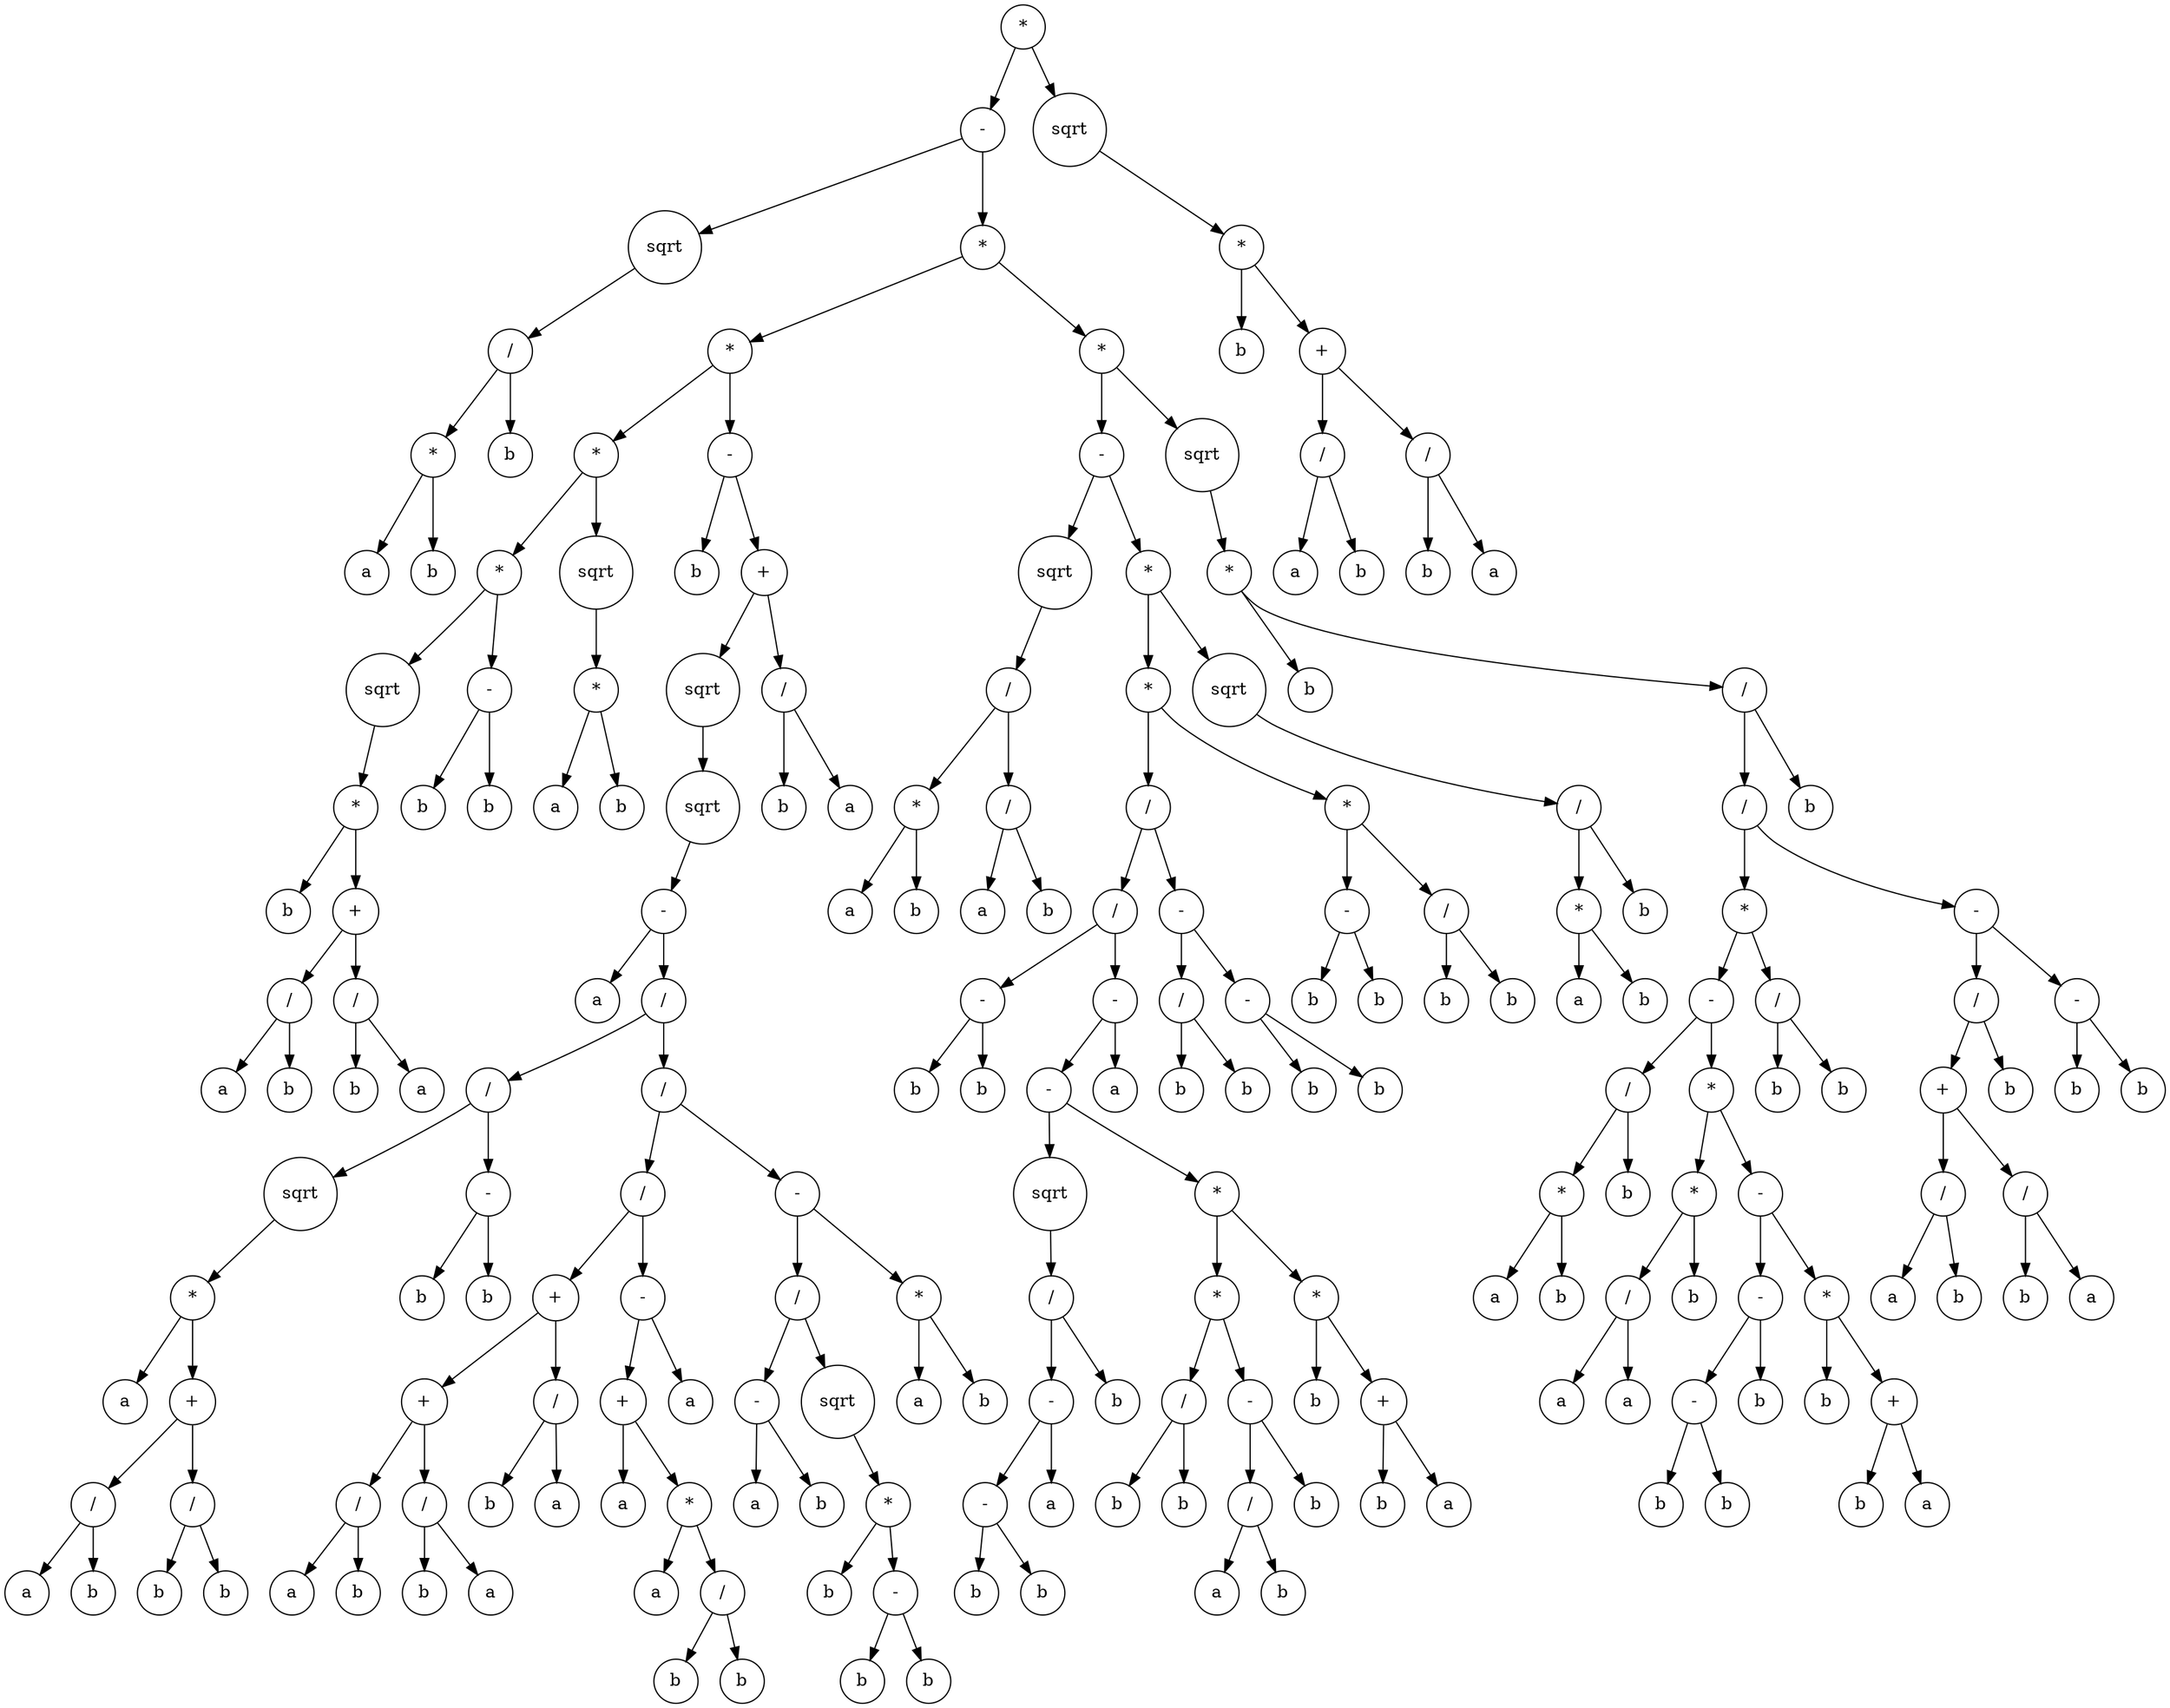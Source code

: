 digraph g {
graph [ordering=out];
node [shape=circle];
n[label = "*"];
n0[label = "-"];
n00[label = "sqrt"];
n000[label = "/"];
n0000[label = "*"];
n00000[label = "a"];
n0000 -> n00000;
n00001[label = "b"];
n0000 -> n00001;
n000 -> n0000;
n0001[label = "b"];
n000 -> n0001;
n00 -> n000;
n0 -> n00;
n01[label = "*"];
n010[label = "*"];
n0100[label = "*"];
n01000[label = "*"];
n010000[label = "sqrt"];
n0100000[label = "*"];
n01000000[label = "b"];
n0100000 -> n01000000;
n01000001[label = "+"];
n010000010[label = "/"];
n0100000100[label = "a"];
n010000010 -> n0100000100;
n0100000101[label = "b"];
n010000010 -> n0100000101;
n01000001 -> n010000010;
n010000011[label = "/"];
n0100000110[label = "b"];
n010000011 -> n0100000110;
n0100000111[label = "a"];
n010000011 -> n0100000111;
n01000001 -> n010000011;
n0100000 -> n01000001;
n010000 -> n0100000;
n01000 -> n010000;
n010001[label = "-"];
n0100010[label = "b"];
n010001 -> n0100010;
n0100011[label = "b"];
n010001 -> n0100011;
n01000 -> n010001;
n0100 -> n01000;
n01001[label = "sqrt"];
n010010[label = "*"];
n0100100[label = "a"];
n010010 -> n0100100;
n0100101[label = "b"];
n010010 -> n0100101;
n01001 -> n010010;
n0100 -> n01001;
n010 -> n0100;
n0101[label = "-"];
n01010[label = "b"];
n0101 -> n01010;
n01011[label = "+"];
n010110[label = "sqrt"];
n0101100[label = "sqrt"];
n01011000[label = "-"];
n010110000[label = "a"];
n01011000 -> n010110000;
n010110001[label = "/"];
n0101100010[label = "/"];
n01011000100[label = "sqrt"];
n010110001000[label = "*"];
n0101100010000[label = "a"];
n010110001000 -> n0101100010000;
n0101100010001[label = "+"];
n01011000100010[label = "/"];
n010110001000100[label = "a"];
n01011000100010 -> n010110001000100;
n010110001000101[label = "b"];
n01011000100010 -> n010110001000101;
n0101100010001 -> n01011000100010;
n01011000100011[label = "/"];
n010110001000110[label = "b"];
n01011000100011 -> n010110001000110;
n010110001000111[label = "b"];
n01011000100011 -> n010110001000111;
n0101100010001 -> n01011000100011;
n010110001000 -> n0101100010001;
n01011000100 -> n010110001000;
n0101100010 -> n01011000100;
n01011000101[label = "-"];
n010110001010[label = "b"];
n01011000101 -> n010110001010;
n010110001011[label = "b"];
n01011000101 -> n010110001011;
n0101100010 -> n01011000101;
n010110001 -> n0101100010;
n0101100011[label = "/"];
n01011000110[label = "/"];
n010110001100[label = "+"];
n0101100011000[label = "+"];
n01011000110000[label = "/"];
n010110001100000[label = "a"];
n01011000110000 -> n010110001100000;
n010110001100001[label = "b"];
n01011000110000 -> n010110001100001;
n0101100011000 -> n01011000110000;
n01011000110001[label = "/"];
n010110001100010[label = "b"];
n01011000110001 -> n010110001100010;
n010110001100011[label = "a"];
n01011000110001 -> n010110001100011;
n0101100011000 -> n01011000110001;
n010110001100 -> n0101100011000;
n0101100011001[label = "/"];
n01011000110010[label = "b"];
n0101100011001 -> n01011000110010;
n01011000110011[label = "a"];
n0101100011001 -> n01011000110011;
n010110001100 -> n0101100011001;
n01011000110 -> n010110001100;
n010110001101[label = "-"];
n0101100011010[label = "+"];
n01011000110100[label = "a"];
n0101100011010 -> n01011000110100;
n01011000110101[label = "*"];
n010110001101010[label = "a"];
n01011000110101 -> n010110001101010;
n010110001101011[label = "/"];
n0101100011010110[label = "b"];
n010110001101011 -> n0101100011010110;
n0101100011010111[label = "b"];
n010110001101011 -> n0101100011010111;
n01011000110101 -> n010110001101011;
n0101100011010 -> n01011000110101;
n010110001101 -> n0101100011010;
n0101100011011[label = "a"];
n010110001101 -> n0101100011011;
n01011000110 -> n010110001101;
n0101100011 -> n01011000110;
n01011000111[label = "-"];
n010110001110[label = "/"];
n0101100011100[label = "-"];
n01011000111000[label = "a"];
n0101100011100 -> n01011000111000;
n01011000111001[label = "b"];
n0101100011100 -> n01011000111001;
n010110001110 -> n0101100011100;
n0101100011101[label = "sqrt"];
n01011000111010[label = "*"];
n010110001110100[label = "b"];
n01011000111010 -> n010110001110100;
n010110001110101[label = "-"];
n0101100011101010[label = "b"];
n010110001110101 -> n0101100011101010;
n0101100011101011[label = "b"];
n010110001110101 -> n0101100011101011;
n01011000111010 -> n010110001110101;
n0101100011101 -> n01011000111010;
n010110001110 -> n0101100011101;
n01011000111 -> n010110001110;
n010110001111[label = "*"];
n0101100011110[label = "a"];
n010110001111 -> n0101100011110;
n0101100011111[label = "b"];
n010110001111 -> n0101100011111;
n01011000111 -> n010110001111;
n0101100011 -> n01011000111;
n010110001 -> n0101100011;
n01011000 -> n010110001;
n0101100 -> n01011000;
n010110 -> n0101100;
n01011 -> n010110;
n010111[label = "/"];
n0101110[label = "b"];
n010111 -> n0101110;
n0101111[label = "a"];
n010111 -> n0101111;
n01011 -> n010111;
n0101 -> n01011;
n010 -> n0101;
n01 -> n010;
n011[label = "*"];
n0110[label = "-"];
n01100[label = "sqrt"];
n011000[label = "/"];
n0110000[label = "*"];
n01100000[label = "a"];
n0110000 -> n01100000;
n01100001[label = "b"];
n0110000 -> n01100001;
n011000 -> n0110000;
n0110001[label = "/"];
n01100010[label = "a"];
n0110001 -> n01100010;
n01100011[label = "b"];
n0110001 -> n01100011;
n011000 -> n0110001;
n01100 -> n011000;
n0110 -> n01100;
n01101[label = "*"];
n011010[label = "*"];
n0110100[label = "/"];
n01101000[label = "/"];
n011010000[label = "-"];
n0110100000[label = "b"];
n011010000 -> n0110100000;
n0110100001[label = "b"];
n011010000 -> n0110100001;
n01101000 -> n011010000;
n011010001[label = "-"];
n0110100010[label = "-"];
n01101000100[label = "sqrt"];
n011010001000[label = "/"];
n0110100010000[label = "-"];
n01101000100000[label = "-"];
n011010001000000[label = "b"];
n01101000100000 -> n011010001000000;
n011010001000001[label = "b"];
n01101000100000 -> n011010001000001;
n0110100010000 -> n01101000100000;
n01101000100001[label = "a"];
n0110100010000 -> n01101000100001;
n011010001000 -> n0110100010000;
n0110100010001[label = "b"];
n011010001000 -> n0110100010001;
n01101000100 -> n011010001000;
n0110100010 -> n01101000100;
n01101000101[label = "*"];
n011010001010[label = "*"];
n0110100010100[label = "/"];
n01101000101000[label = "b"];
n0110100010100 -> n01101000101000;
n01101000101001[label = "b"];
n0110100010100 -> n01101000101001;
n011010001010 -> n0110100010100;
n0110100010101[label = "-"];
n01101000101010[label = "/"];
n011010001010100[label = "a"];
n01101000101010 -> n011010001010100;
n011010001010101[label = "b"];
n01101000101010 -> n011010001010101;
n0110100010101 -> n01101000101010;
n01101000101011[label = "b"];
n0110100010101 -> n01101000101011;
n011010001010 -> n0110100010101;
n01101000101 -> n011010001010;
n011010001011[label = "*"];
n0110100010110[label = "b"];
n011010001011 -> n0110100010110;
n0110100010111[label = "+"];
n01101000101110[label = "b"];
n0110100010111 -> n01101000101110;
n01101000101111[label = "a"];
n0110100010111 -> n01101000101111;
n011010001011 -> n0110100010111;
n01101000101 -> n011010001011;
n0110100010 -> n01101000101;
n011010001 -> n0110100010;
n0110100011[label = "a"];
n011010001 -> n0110100011;
n01101000 -> n011010001;
n0110100 -> n01101000;
n01101001[label = "-"];
n011010010[label = "/"];
n0110100100[label = "b"];
n011010010 -> n0110100100;
n0110100101[label = "b"];
n011010010 -> n0110100101;
n01101001 -> n011010010;
n011010011[label = "-"];
n0110100110[label = "b"];
n011010011 -> n0110100110;
n0110100111[label = "b"];
n011010011 -> n0110100111;
n01101001 -> n011010011;
n0110100 -> n01101001;
n011010 -> n0110100;
n0110101[label = "*"];
n01101010[label = "-"];
n011010100[label = "b"];
n01101010 -> n011010100;
n011010101[label = "b"];
n01101010 -> n011010101;
n0110101 -> n01101010;
n01101011[label = "/"];
n011010110[label = "b"];
n01101011 -> n011010110;
n011010111[label = "b"];
n01101011 -> n011010111;
n0110101 -> n01101011;
n011010 -> n0110101;
n01101 -> n011010;
n011011[label = "sqrt"];
n0110110[label = "/"];
n01101100[label = "*"];
n011011000[label = "a"];
n01101100 -> n011011000;
n011011001[label = "b"];
n01101100 -> n011011001;
n0110110 -> n01101100;
n01101101[label = "b"];
n0110110 -> n01101101;
n011011 -> n0110110;
n01101 -> n011011;
n0110 -> n01101;
n011 -> n0110;
n0111[label = "sqrt"];
n01110[label = "*"];
n011100[label = "b"];
n01110 -> n011100;
n011101[label = "/"];
n0111010[label = "/"];
n01110100[label = "*"];
n011101000[label = "-"];
n0111010000[label = "/"];
n01110100000[label = "*"];
n011101000000[label = "a"];
n01110100000 -> n011101000000;
n011101000001[label = "b"];
n01110100000 -> n011101000001;
n0111010000 -> n01110100000;
n01110100001[label = "b"];
n0111010000 -> n01110100001;
n011101000 -> n0111010000;
n0111010001[label = "*"];
n01110100010[label = "*"];
n011101000100[label = "/"];
n0111010001000[label = "a"];
n011101000100 -> n0111010001000;
n0111010001001[label = "a"];
n011101000100 -> n0111010001001;
n01110100010 -> n011101000100;
n011101000101[label = "b"];
n01110100010 -> n011101000101;
n0111010001 -> n01110100010;
n01110100011[label = "-"];
n011101000110[label = "-"];
n0111010001100[label = "-"];
n01110100011000[label = "b"];
n0111010001100 -> n01110100011000;
n01110100011001[label = "b"];
n0111010001100 -> n01110100011001;
n011101000110 -> n0111010001100;
n0111010001101[label = "b"];
n011101000110 -> n0111010001101;
n01110100011 -> n011101000110;
n011101000111[label = "*"];
n0111010001110[label = "b"];
n011101000111 -> n0111010001110;
n0111010001111[label = "+"];
n01110100011110[label = "b"];
n0111010001111 -> n01110100011110;
n01110100011111[label = "a"];
n0111010001111 -> n01110100011111;
n011101000111 -> n0111010001111;
n01110100011 -> n011101000111;
n0111010001 -> n01110100011;
n011101000 -> n0111010001;
n01110100 -> n011101000;
n011101001[label = "/"];
n0111010010[label = "b"];
n011101001 -> n0111010010;
n0111010011[label = "b"];
n011101001 -> n0111010011;
n01110100 -> n011101001;
n0111010 -> n01110100;
n01110101[label = "-"];
n011101010[label = "/"];
n0111010100[label = "+"];
n01110101000[label = "/"];
n011101010000[label = "a"];
n01110101000 -> n011101010000;
n011101010001[label = "b"];
n01110101000 -> n011101010001;
n0111010100 -> n01110101000;
n01110101001[label = "/"];
n011101010010[label = "b"];
n01110101001 -> n011101010010;
n011101010011[label = "a"];
n01110101001 -> n011101010011;
n0111010100 -> n01110101001;
n011101010 -> n0111010100;
n0111010101[label = "b"];
n011101010 -> n0111010101;
n01110101 -> n011101010;
n011101011[label = "-"];
n0111010110[label = "b"];
n011101011 -> n0111010110;
n0111010111[label = "b"];
n011101011 -> n0111010111;
n01110101 -> n011101011;
n0111010 -> n01110101;
n011101 -> n0111010;
n0111011[label = "b"];
n011101 -> n0111011;
n01110 -> n011101;
n0111 -> n01110;
n011 -> n0111;
n01 -> n011;
n0 -> n01;
n -> n0;
n1[label = "sqrt"];
n10[label = "*"];
n100[label = "b"];
n10 -> n100;
n101[label = "+"];
n1010[label = "/"];
n10100[label = "a"];
n1010 -> n10100;
n10101[label = "b"];
n1010 -> n10101;
n101 -> n1010;
n1011[label = "/"];
n10110[label = "b"];
n1011 -> n10110;
n10111[label = "a"];
n1011 -> n10111;
n101 -> n1011;
n10 -> n101;
n1 -> n10;
n -> n1;
}
